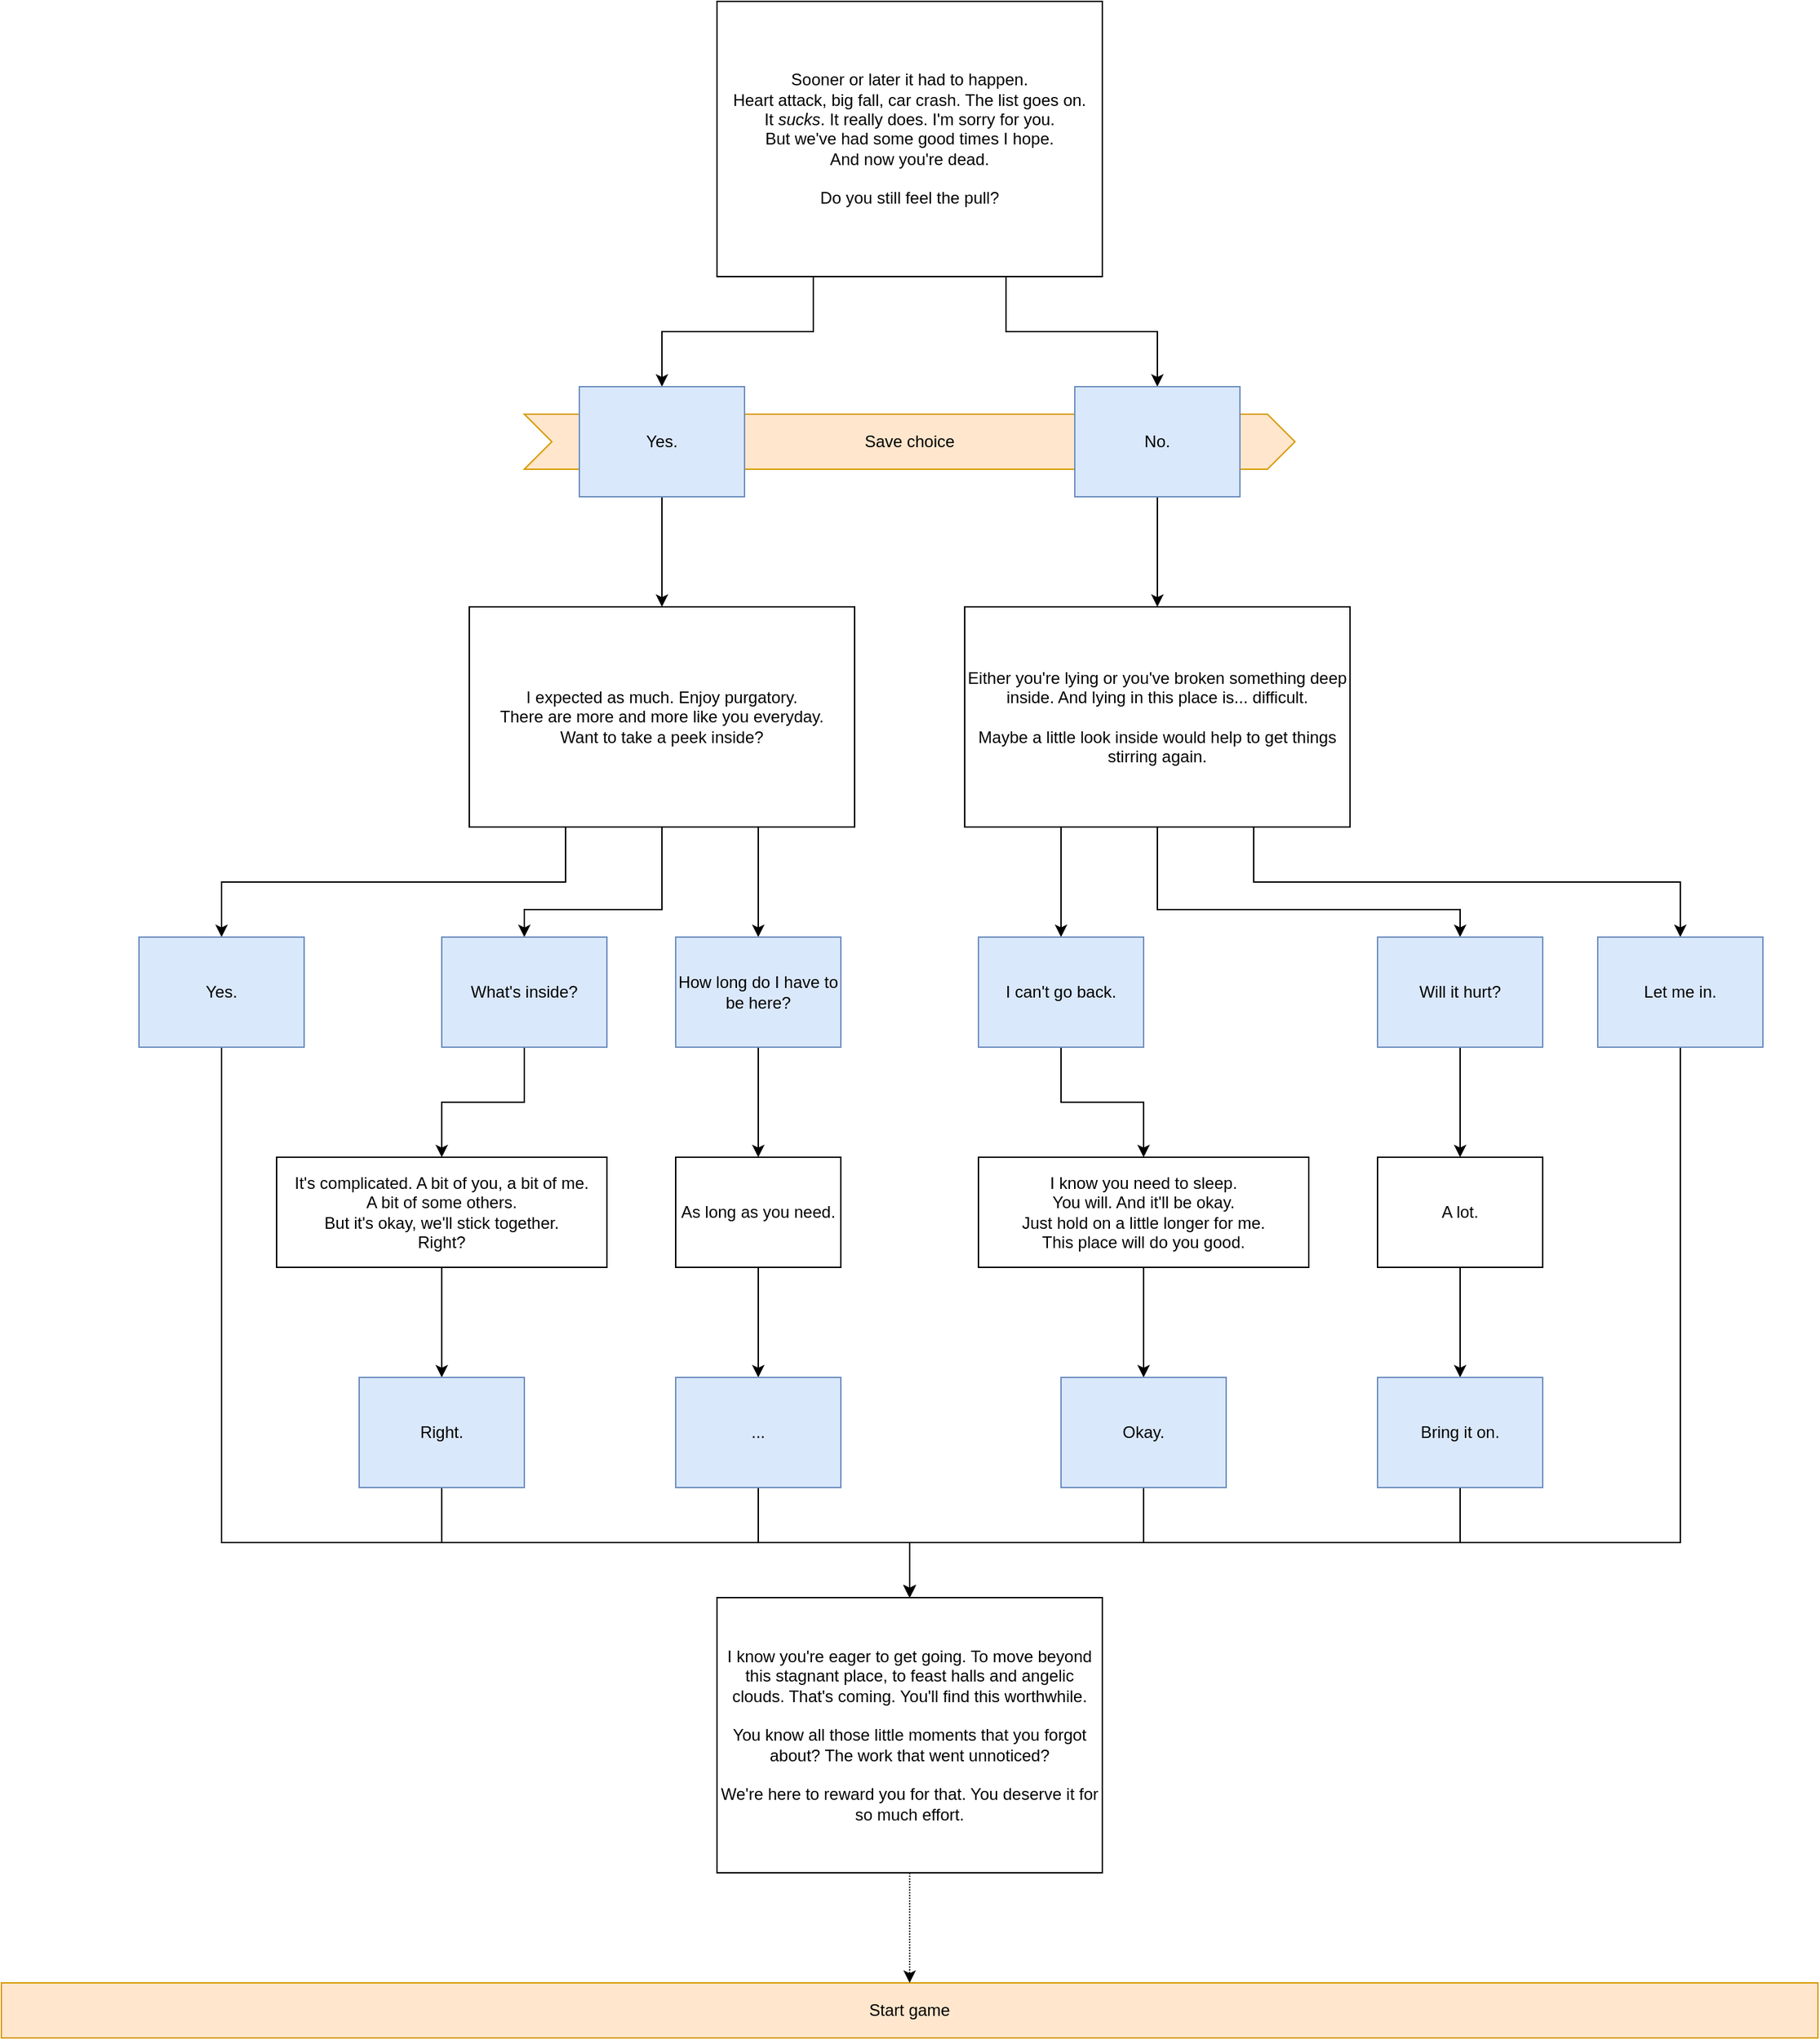 <mxfile version="20.8.16" type="device"><diagram name="Page-1" id="9EiyZ1BNVSUMSjkSduWT"><mxGraphModel dx="1050" dy="787" grid="1" gridSize="10" guides="1" tooltips="1" connect="1" arrows="1" fold="1" page="1" pageScale="1" pageWidth="800" pageHeight="1000" math="0" shadow="0"><root><mxCell id="0"/><mxCell id="1" parent="0"/><mxCell id="VPzdgXESMptgld31m5rg-24" value="Save choice" style="shape=step;perimeter=stepPerimeter;whiteSpace=wrap;html=1;fixedSize=1;fillColor=#ffe6cc;strokeColor=#d79b00;" parent="1" vertex="1"><mxGeometry x="420" y="340" width="560" height="40" as="geometry"/></mxCell><mxCell id="VPzdgXESMptgld31m5rg-22" style="edgeStyle=orthogonalEdgeStyle;rounded=0;orthogonalLoop=1;jettySize=auto;html=1;exitX=0.25;exitY=1;exitDx=0;exitDy=0;entryX=0.5;entryY=0;entryDx=0;entryDy=0;" parent="1" source="VPzdgXESMptgld31m5rg-2" target="VPzdgXESMptgld31m5rg-18" edge="1"><mxGeometry relative="1" as="geometry"/></mxCell><mxCell id="VPzdgXESMptgld31m5rg-23" style="edgeStyle=orthogonalEdgeStyle;rounded=0;orthogonalLoop=1;jettySize=auto;html=1;exitX=0.75;exitY=1;exitDx=0;exitDy=0;" parent="1" source="VPzdgXESMptgld31m5rg-2" target="VPzdgXESMptgld31m5rg-19" edge="1"><mxGeometry relative="1" as="geometry"/></mxCell><mxCell id="VPzdgXESMptgld31m5rg-2" value="Sooner or later it had to happen.&lt;br&gt;Heart attack, big fall, car crash. The list goes on.&lt;br&gt;It &lt;i&gt;sucks&lt;/i&gt;. It really does. I'm sorry for you.&lt;br&gt;But we've had some good times I hope.&lt;br&gt;And now you're dead.&lt;br&gt;&lt;br&gt;Do you still feel the pull?" style="rounded=0;whiteSpace=wrap;html=1;" parent="1" vertex="1"><mxGeometry x="560" y="40" width="280" height="200" as="geometry"/></mxCell><mxCell id="VPzdgXESMptgld31m5rg-29" style="edgeStyle=orthogonalEdgeStyle;rounded=0;orthogonalLoop=1;jettySize=auto;html=1;exitX=0.5;exitY=1;exitDx=0;exitDy=0;entryX=0.5;entryY=0;entryDx=0;entryDy=0;" parent="1" source="VPzdgXESMptgld31m5rg-18" target="VPzdgXESMptgld31m5rg-28" edge="1"><mxGeometry relative="1" as="geometry"/></mxCell><mxCell id="VPzdgXESMptgld31m5rg-18" value="Yes." style="rounded=0;whiteSpace=wrap;html=1;fillColor=#dae8fc;strokeColor=#6c8ebf;" parent="1" vertex="1"><mxGeometry x="460" y="320" width="120" height="80" as="geometry"/></mxCell><mxCell id="VPzdgXESMptgld31m5rg-31" style="edgeStyle=orthogonalEdgeStyle;rounded=0;orthogonalLoop=1;jettySize=auto;html=1;exitX=0.5;exitY=1;exitDx=0;exitDy=0;entryX=0.5;entryY=0;entryDx=0;entryDy=0;" parent="1" source="VPzdgXESMptgld31m5rg-19" target="VPzdgXESMptgld31m5rg-30" edge="1"><mxGeometry relative="1" as="geometry"/></mxCell><mxCell id="VPzdgXESMptgld31m5rg-19" value="No." style="rounded=0;whiteSpace=wrap;html=1;fillColor=#dae8fc;strokeColor=#6c8ebf;" parent="1" vertex="1"><mxGeometry x="820" y="320" width="120" height="80" as="geometry"/></mxCell><mxCell id="VPzdgXESMptgld31m5rg-80" style="edgeStyle=orthogonalEdgeStyle;rounded=0;orthogonalLoop=1;jettySize=auto;html=1;exitX=0.5;exitY=1;exitDx=0;exitDy=0;entryX=0.5;entryY=0;entryDx=0;entryDy=0;" parent="1" source="VPzdgXESMptgld31m5rg-28" target="VPzdgXESMptgld31m5rg-33" edge="1"><mxGeometry relative="1" as="geometry"><Array as="points"><mxPoint x="520" y="700"/><mxPoint x="420" y="700"/></Array></mxGeometry></mxCell><mxCell id="VPzdgXESMptgld31m5rg-81" style="edgeStyle=orthogonalEdgeStyle;rounded=0;orthogonalLoop=1;jettySize=auto;html=1;exitX=0.75;exitY=1;exitDx=0;exitDy=0;entryX=0.5;entryY=0;entryDx=0;entryDy=0;" parent="1" source="VPzdgXESMptgld31m5rg-28" target="VPzdgXESMptgld31m5rg-32" edge="1"><mxGeometry relative="1" as="geometry"/></mxCell><mxCell id="VPzdgXESMptgld31m5rg-82" style="edgeStyle=orthogonalEdgeStyle;rounded=0;orthogonalLoop=1;jettySize=auto;html=1;exitX=0.25;exitY=1;exitDx=0;exitDy=0;entryX=0.5;entryY=0;entryDx=0;entryDy=0;" parent="1" source="VPzdgXESMptgld31m5rg-28" target="VPzdgXESMptgld31m5rg-34" edge="1"><mxGeometry relative="1" as="geometry"/></mxCell><mxCell id="VPzdgXESMptgld31m5rg-28" value="I expected as much. Enjoy purgatory.&lt;br&gt;There are more and more like you everyday.&lt;br&gt;Want to take a peek inside?" style="rounded=0;whiteSpace=wrap;html=1;" parent="1" vertex="1"><mxGeometry x="380" y="480" width="280" height="160" as="geometry"/></mxCell><mxCell id="VPzdgXESMptgld31m5rg-41" style="edgeStyle=orthogonalEdgeStyle;rounded=0;orthogonalLoop=1;jettySize=auto;html=1;exitX=0.5;exitY=1;exitDx=0;exitDy=0;entryX=0.5;entryY=0;entryDx=0;entryDy=0;" parent="1" source="VPzdgXESMptgld31m5rg-30" target="VPzdgXESMptgld31m5rg-39" edge="1"><mxGeometry relative="1" as="geometry"><Array as="points"><mxPoint x="880" y="700"/><mxPoint x="1100" y="700"/></Array></mxGeometry></mxCell><mxCell id="VPzdgXESMptgld31m5rg-42" style="edgeStyle=orthogonalEdgeStyle;rounded=0;orthogonalLoop=1;jettySize=auto;html=1;exitX=0.25;exitY=1;exitDx=0;exitDy=0;entryX=0.5;entryY=0;entryDx=0;entryDy=0;" parent="1" source="VPzdgXESMptgld31m5rg-30" target="VPzdgXESMptgld31m5rg-38" edge="1"><mxGeometry relative="1" as="geometry"/></mxCell><mxCell id="VPzdgXESMptgld31m5rg-43" style="edgeStyle=orthogonalEdgeStyle;rounded=0;orthogonalLoop=1;jettySize=auto;html=1;exitX=0.75;exitY=1;exitDx=0;exitDy=0;entryX=0.5;entryY=0;entryDx=0;entryDy=0;" parent="1" source="VPzdgXESMptgld31m5rg-30" target="VPzdgXESMptgld31m5rg-40" edge="1"><mxGeometry relative="1" as="geometry"/></mxCell><mxCell id="VPzdgXESMptgld31m5rg-30" value="Either you're lying or you've broken something deep inside. And lying in this place is... difficult.&lt;br&gt;&lt;br&gt;Maybe a little look inside would help to get things stirring again." style="rounded=0;whiteSpace=wrap;html=1;" parent="1" vertex="1"><mxGeometry x="740" y="480" width="280" height="160" as="geometry"/></mxCell><mxCell id="VPzdgXESMptgld31m5rg-53" style="edgeStyle=orthogonalEdgeStyle;rounded=0;orthogonalLoop=1;jettySize=auto;html=1;exitX=0.5;exitY=1;exitDx=0;exitDy=0;entryX=0.5;entryY=0;entryDx=0;entryDy=0;" parent="1" source="VPzdgXESMptgld31m5rg-32" target="VPzdgXESMptgld31m5rg-50" edge="1"><mxGeometry relative="1" as="geometry"/></mxCell><mxCell id="VPzdgXESMptgld31m5rg-32" value="How long do I have to be here?" style="rounded=0;whiteSpace=wrap;html=1;fillColor=#dae8fc;strokeColor=#6c8ebf;" parent="1" vertex="1"><mxGeometry x="530" y="720" width="120" height="80" as="geometry"/></mxCell><mxCell id="VPzdgXESMptgld31m5rg-47" style="edgeStyle=orthogonalEdgeStyle;rounded=0;orthogonalLoop=1;jettySize=auto;html=1;exitX=0.5;exitY=1;exitDx=0;exitDy=0;entryX=0.5;entryY=0;entryDx=0;entryDy=0;" parent="1" source="VPzdgXESMptgld31m5rg-33" target="VPzdgXESMptgld31m5rg-46" edge="1"><mxGeometry relative="1" as="geometry"/></mxCell><mxCell id="VPzdgXESMptgld31m5rg-33" value="What's inside?" style="rounded=0;whiteSpace=wrap;html=1;fillColor=#dae8fc;strokeColor=#6c8ebf;" parent="1" vertex="1"><mxGeometry x="360" y="720" width="120" height="80" as="geometry"/></mxCell><mxCell id="w8FMsL1UKpID1jj7GKKx-3" style="edgeStyle=orthogonalEdgeStyle;rounded=0;orthogonalLoop=1;jettySize=auto;html=1;exitX=0.5;exitY=1;exitDx=0;exitDy=0;entryX=0.5;entryY=0;entryDx=0;entryDy=0;" edge="1" parent="1" source="VPzdgXESMptgld31m5rg-34" target="w8FMsL1UKpID1jj7GKKx-1"><mxGeometry relative="1" as="geometry"><Array as="points"><mxPoint x="200" y="1160"/><mxPoint x="700" y="1160"/></Array></mxGeometry></mxCell><mxCell id="VPzdgXESMptgld31m5rg-34" value="Yes." style="rounded=0;whiteSpace=wrap;html=1;fillColor=#dae8fc;strokeColor=#6c8ebf;" parent="1" vertex="1"><mxGeometry x="140" y="720" width="120" height="80" as="geometry"/></mxCell><mxCell id="VPzdgXESMptgld31m5rg-57" style="edgeStyle=orthogonalEdgeStyle;rounded=0;orthogonalLoop=1;jettySize=auto;html=1;exitX=0.5;exitY=1;exitDx=0;exitDy=0;entryX=0.5;entryY=0;entryDx=0;entryDy=0;" parent="1" source="VPzdgXESMptgld31m5rg-38" target="VPzdgXESMptgld31m5rg-56" edge="1"><mxGeometry relative="1" as="geometry"/></mxCell><mxCell id="VPzdgXESMptgld31m5rg-38" value="I can't go back." style="rounded=0;whiteSpace=wrap;html=1;fillColor=#dae8fc;strokeColor=#6c8ebf;" parent="1" vertex="1"><mxGeometry x="750" y="720" width="120" height="80" as="geometry"/></mxCell><mxCell id="VPzdgXESMptgld31m5rg-61" style="edgeStyle=orthogonalEdgeStyle;rounded=0;orthogonalLoop=1;jettySize=auto;html=1;exitX=0.5;exitY=1;exitDx=0;exitDy=0;entryX=0.5;entryY=0;entryDx=0;entryDy=0;" parent="1" source="VPzdgXESMptgld31m5rg-39" target="VPzdgXESMptgld31m5rg-60" edge="1"><mxGeometry relative="1" as="geometry"/></mxCell><mxCell id="VPzdgXESMptgld31m5rg-39" value="Will it hurt?" style="rounded=0;whiteSpace=wrap;html=1;fillColor=#dae8fc;strokeColor=#6c8ebf;" parent="1" vertex="1"><mxGeometry x="1040" y="720" width="120" height="80" as="geometry"/></mxCell><mxCell id="w8FMsL1UKpID1jj7GKKx-10" style="edgeStyle=orthogonalEdgeStyle;rounded=0;orthogonalLoop=1;jettySize=auto;html=1;exitX=0.5;exitY=1;exitDx=0;exitDy=0;entryX=0.5;entryY=0;entryDx=0;entryDy=0;" edge="1" parent="1" source="VPzdgXESMptgld31m5rg-40" target="w8FMsL1UKpID1jj7GKKx-1"><mxGeometry relative="1" as="geometry"><Array as="points"><mxPoint x="1260" y="1160"/><mxPoint x="700" y="1160"/></Array></mxGeometry></mxCell><mxCell id="VPzdgXESMptgld31m5rg-40" value="Let me in." style="rounded=0;whiteSpace=wrap;html=1;fillColor=#dae8fc;strokeColor=#6c8ebf;" parent="1" vertex="1"><mxGeometry x="1200" y="720" width="120" height="80" as="geometry"/></mxCell><mxCell id="VPzdgXESMptgld31m5rg-49" style="edgeStyle=orthogonalEdgeStyle;rounded=0;orthogonalLoop=1;jettySize=auto;html=1;exitX=0.5;exitY=1;exitDx=0;exitDy=0;entryX=0.5;entryY=0;entryDx=0;entryDy=0;" parent="1" source="VPzdgXESMptgld31m5rg-46" target="VPzdgXESMptgld31m5rg-48" edge="1"><mxGeometry relative="1" as="geometry"/></mxCell><mxCell id="VPzdgXESMptgld31m5rg-46" value="It's complicated. A bit of you, a bit of me.&lt;br&gt;A bit of some others.&lt;br&gt;But it's okay, we'll stick together.&lt;br&gt;Right?" style="rounded=0;whiteSpace=wrap;html=1;" parent="1" vertex="1"><mxGeometry x="240" y="880" width="240" height="80" as="geometry"/></mxCell><mxCell id="w8FMsL1UKpID1jj7GKKx-5" style="edgeStyle=orthogonalEdgeStyle;rounded=0;orthogonalLoop=1;jettySize=auto;html=1;exitX=0.5;exitY=1;exitDx=0;exitDy=0;entryX=0.5;entryY=0;entryDx=0;entryDy=0;" edge="1" parent="1" source="VPzdgXESMptgld31m5rg-48" target="w8FMsL1UKpID1jj7GKKx-1"><mxGeometry relative="1" as="geometry"/></mxCell><mxCell id="VPzdgXESMptgld31m5rg-48" value="Right." style="rounded=0;whiteSpace=wrap;html=1;fillColor=#dae8fc;strokeColor=#6c8ebf;" parent="1" vertex="1"><mxGeometry x="300" y="1040" width="120" height="80" as="geometry"/></mxCell><mxCell id="VPzdgXESMptgld31m5rg-52" style="edgeStyle=orthogonalEdgeStyle;rounded=0;orthogonalLoop=1;jettySize=auto;html=1;exitX=0.5;exitY=1;exitDx=0;exitDy=0;entryX=0.5;entryY=0;entryDx=0;entryDy=0;" parent="1" source="VPzdgXESMptgld31m5rg-50" target="VPzdgXESMptgld31m5rg-51" edge="1"><mxGeometry relative="1" as="geometry"/></mxCell><mxCell id="VPzdgXESMptgld31m5rg-50" value="As long as you need." style="rounded=0;whiteSpace=wrap;html=1;" parent="1" vertex="1"><mxGeometry x="530" y="880" width="120" height="80" as="geometry"/></mxCell><mxCell id="w8FMsL1UKpID1jj7GKKx-12" style="edgeStyle=orthogonalEdgeStyle;rounded=0;orthogonalLoop=1;jettySize=auto;html=1;exitX=0.5;exitY=1;exitDx=0;exitDy=0;entryX=0.5;entryY=0;entryDx=0;entryDy=0;" edge="1" parent="1" source="VPzdgXESMptgld31m5rg-51" target="w8FMsL1UKpID1jj7GKKx-1"><mxGeometry relative="1" as="geometry"/></mxCell><mxCell id="VPzdgXESMptgld31m5rg-51" value="..." style="rounded=0;whiteSpace=wrap;html=1;fillColor=#dae8fc;strokeColor=#6c8ebf;" parent="1" vertex="1"><mxGeometry x="530" y="1040" width="120" height="80" as="geometry"/></mxCell><mxCell id="VPzdgXESMptgld31m5rg-59" style="edgeStyle=orthogonalEdgeStyle;rounded=0;orthogonalLoop=1;jettySize=auto;html=1;exitX=0.5;exitY=1;exitDx=0;exitDy=0;entryX=0.5;entryY=0;entryDx=0;entryDy=0;" parent="1" source="VPzdgXESMptgld31m5rg-56" target="VPzdgXESMptgld31m5rg-58" edge="1"><mxGeometry relative="1" as="geometry"/></mxCell><mxCell id="VPzdgXESMptgld31m5rg-56" value="I know you need to sleep.&lt;br&gt;You will. And it'll be okay.&lt;br&gt;Just hold on a little longer for me.&lt;br&gt;This place will do you good." style="rounded=0;whiteSpace=wrap;html=1;" parent="1" vertex="1"><mxGeometry x="750" y="880" width="240" height="80" as="geometry"/></mxCell><mxCell id="w8FMsL1UKpID1jj7GKKx-7" style="edgeStyle=orthogonalEdgeStyle;rounded=0;orthogonalLoop=1;jettySize=auto;html=1;exitX=0.5;exitY=1;exitDx=0;exitDy=0;entryX=0.5;entryY=0;entryDx=0;entryDy=0;" edge="1" parent="1" source="VPzdgXESMptgld31m5rg-58" target="w8FMsL1UKpID1jj7GKKx-1"><mxGeometry relative="1" as="geometry"/></mxCell><mxCell id="VPzdgXESMptgld31m5rg-58" value="Okay." style="rounded=0;whiteSpace=wrap;html=1;fillColor=#dae8fc;strokeColor=#6c8ebf;" parent="1" vertex="1"><mxGeometry x="810" y="1040" width="120" height="80" as="geometry"/></mxCell><mxCell id="VPzdgXESMptgld31m5rg-63" style="edgeStyle=orthogonalEdgeStyle;rounded=0;orthogonalLoop=1;jettySize=auto;html=1;exitX=0.5;exitY=1;exitDx=0;exitDy=0;entryX=0.5;entryY=0;entryDx=0;entryDy=0;" parent="1" source="VPzdgXESMptgld31m5rg-60" target="VPzdgXESMptgld31m5rg-62" edge="1"><mxGeometry relative="1" as="geometry"/></mxCell><mxCell id="VPzdgXESMptgld31m5rg-60" value="A lot." style="rounded=0;whiteSpace=wrap;html=1;" parent="1" vertex="1"><mxGeometry x="1040" y="880" width="120" height="80" as="geometry"/></mxCell><mxCell id="w8FMsL1UKpID1jj7GKKx-11" style="edgeStyle=orthogonalEdgeStyle;rounded=0;orthogonalLoop=1;jettySize=auto;html=1;exitX=0.5;exitY=1;exitDx=0;exitDy=0;entryX=0.5;entryY=0;entryDx=0;entryDy=0;" edge="1" parent="1" source="VPzdgXESMptgld31m5rg-62" target="w8FMsL1UKpID1jj7GKKx-1"><mxGeometry relative="1" as="geometry"/></mxCell><mxCell id="VPzdgXESMptgld31m5rg-62" value="Bring it on." style="rounded=0;whiteSpace=wrap;html=1;fillColor=#dae8fc;strokeColor=#6c8ebf;" parent="1" vertex="1"><mxGeometry x="1040" y="1040" width="120" height="80" as="geometry"/></mxCell><mxCell id="VPzdgXESMptgld31m5rg-65" value="Start game" style="rounded=0;whiteSpace=wrap;html=1;fillColor=#ffe6cc;strokeColor=#d79b00;" parent="1" vertex="1"><mxGeometry x="40" y="1480" width="1320" height="40" as="geometry"/></mxCell><mxCell id="w8FMsL1UKpID1jj7GKKx-2" style="edgeStyle=orthogonalEdgeStyle;rounded=0;orthogonalLoop=1;jettySize=auto;html=1;exitX=0.5;exitY=1;exitDx=0;exitDy=0;entryX=0.5;entryY=0;entryDx=0;entryDy=0;dashed=1;dashPattern=1 1;" edge="1" parent="1" source="w8FMsL1UKpID1jj7GKKx-1" target="VPzdgXESMptgld31m5rg-65"><mxGeometry relative="1" as="geometry"/></mxCell><mxCell id="w8FMsL1UKpID1jj7GKKx-1" value="I know you're eager to get going. To move beyond this stagnant place, to feast halls and angelic clouds. That's coming. You'll find this worthwhile.&lt;br&gt;&lt;br&gt;You know all those little moments that you forgot about? The work that went unnoticed?&lt;br&gt;&lt;br&gt;We're here to reward you for that. You deserve it for so much effort." style="rounded=0;whiteSpace=wrap;html=1;" vertex="1" parent="1"><mxGeometry x="560" y="1200" width="280" height="200" as="geometry"/></mxCell></root></mxGraphModel></diagram></mxfile>